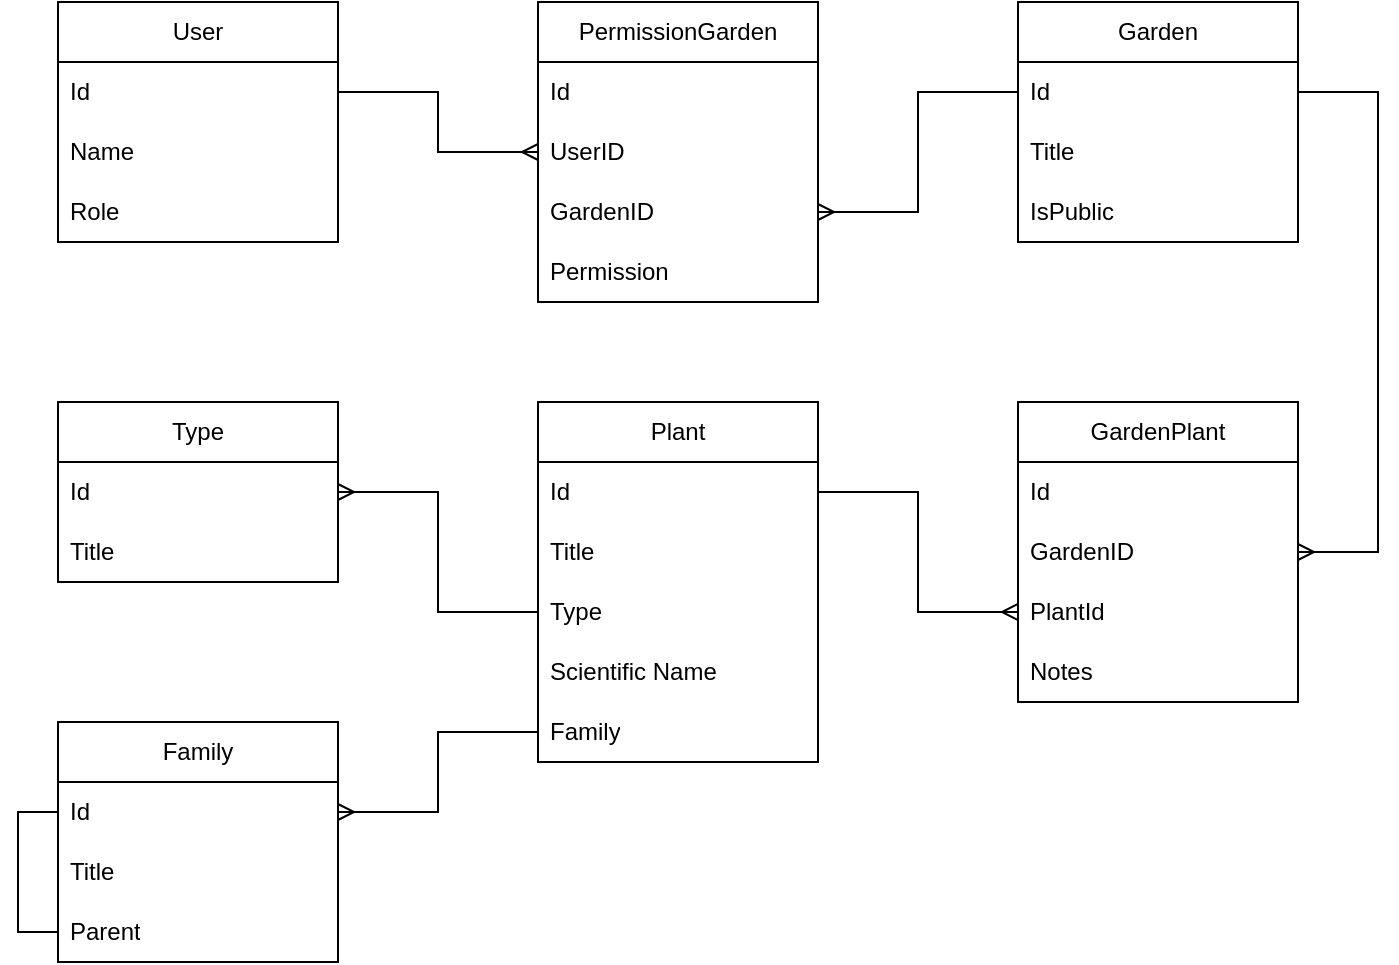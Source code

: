 <mxfile version="21.3.3" type="github">
  <diagram name="Page-1" id="vSVbbN4WZc9HBCSsLqm2">
    <mxGraphModel dx="1793" dy="909" grid="1" gridSize="10" guides="1" tooltips="1" connect="1" arrows="1" fold="1" page="0" pageScale="1" pageWidth="1169" pageHeight="827" background="none" math="0" shadow="0">
      <root>
        <mxCell id="0" />
        <mxCell id="1" parent="0" />
        <mxCell id="XW5G2sEWw_SWdA0xkO9e-39" value="User" style="swimlane;fontStyle=0;childLayout=stackLayout;horizontal=1;startSize=30;horizontalStack=0;resizeParent=1;resizeParentMax=0;resizeLast=0;collapsible=1;marginBottom=0;whiteSpace=wrap;html=1;" parent="1" vertex="1">
          <mxGeometry x="-240" y="240" width="140" height="120" as="geometry" />
        </mxCell>
        <mxCell id="XW5G2sEWw_SWdA0xkO9e-40" value="Id" style="text;strokeColor=none;fillColor=none;align=left;verticalAlign=middle;spacingLeft=4;spacingRight=4;overflow=hidden;points=[[0,0.5],[1,0.5]];portConstraint=eastwest;rotatable=0;whiteSpace=wrap;html=1;" parent="XW5G2sEWw_SWdA0xkO9e-39" vertex="1">
          <mxGeometry y="30" width="140" height="30" as="geometry" />
        </mxCell>
        <mxCell id="XW5G2sEWw_SWdA0xkO9e-41" value="Name" style="text;strokeColor=none;fillColor=none;align=left;verticalAlign=middle;spacingLeft=4;spacingRight=4;overflow=hidden;points=[[0,0.5],[1,0.5]];portConstraint=eastwest;rotatable=0;whiteSpace=wrap;html=1;" parent="XW5G2sEWw_SWdA0xkO9e-39" vertex="1">
          <mxGeometry y="60" width="140" height="30" as="geometry" />
        </mxCell>
        <mxCell id="XW5G2sEWw_SWdA0xkO9e-62" value="Role" style="text;strokeColor=none;fillColor=none;align=left;verticalAlign=middle;spacingLeft=4;spacingRight=4;overflow=hidden;points=[[0,0.5],[1,0.5]];portConstraint=eastwest;rotatable=0;whiteSpace=wrap;html=1;" parent="XW5G2sEWw_SWdA0xkO9e-39" vertex="1">
          <mxGeometry y="90" width="140" height="30" as="geometry" />
        </mxCell>
        <mxCell id="XW5G2sEWw_SWdA0xkO9e-43" value="Garden" style="swimlane;fontStyle=0;childLayout=stackLayout;horizontal=1;startSize=30;horizontalStack=0;resizeParent=1;resizeParentMax=0;resizeLast=0;collapsible=1;marginBottom=0;whiteSpace=wrap;html=1;" parent="1" vertex="1">
          <mxGeometry x="240" y="240" width="140" height="120" as="geometry" />
        </mxCell>
        <mxCell id="XW5G2sEWw_SWdA0xkO9e-44" value="Id" style="text;strokeColor=none;fillColor=none;align=left;verticalAlign=middle;spacingLeft=4;spacingRight=4;overflow=hidden;points=[[0,0.5],[1,0.5]];portConstraint=eastwest;rotatable=0;whiteSpace=wrap;html=1;" parent="XW5G2sEWw_SWdA0xkO9e-43" vertex="1">
          <mxGeometry y="30" width="140" height="30" as="geometry" />
        </mxCell>
        <mxCell id="XW5G2sEWw_SWdA0xkO9e-45" value="Title" style="text;strokeColor=none;fillColor=none;align=left;verticalAlign=middle;spacingLeft=4;spacingRight=4;overflow=hidden;points=[[0,0.5],[1,0.5]];portConstraint=eastwest;rotatable=0;whiteSpace=wrap;html=1;" parent="XW5G2sEWw_SWdA0xkO9e-43" vertex="1">
          <mxGeometry y="60" width="140" height="30" as="geometry" />
        </mxCell>
        <mxCell id="XW5G2sEWw_SWdA0xkO9e-1412" value="IsPublic" style="text;strokeColor=none;fillColor=none;align=left;verticalAlign=middle;spacingLeft=4;spacingRight=4;overflow=hidden;points=[[0,0.5],[1,0.5]];portConstraint=eastwest;rotatable=0;whiteSpace=wrap;html=1;" parent="XW5G2sEWw_SWdA0xkO9e-43" vertex="1">
          <mxGeometry y="90" width="140" height="30" as="geometry" />
        </mxCell>
        <mxCell id="XW5G2sEWw_SWdA0xkO9e-50" value="Plant" style="swimlane;fontStyle=0;childLayout=stackLayout;horizontal=1;startSize=30;horizontalStack=0;resizeParent=1;resizeParentMax=0;resizeLast=0;collapsible=1;marginBottom=0;whiteSpace=wrap;html=1;" parent="1" vertex="1">
          <mxGeometry y="440" width="140" height="180" as="geometry" />
        </mxCell>
        <mxCell id="XW5G2sEWw_SWdA0xkO9e-51" value="Id" style="text;strokeColor=none;fillColor=none;align=left;verticalAlign=middle;spacingLeft=4;spacingRight=4;overflow=hidden;points=[[0,0.5],[1,0.5]];portConstraint=eastwest;rotatable=0;whiteSpace=wrap;html=1;" parent="XW5G2sEWw_SWdA0xkO9e-50" vertex="1">
          <mxGeometry y="30" width="140" height="30" as="geometry" />
        </mxCell>
        <mxCell id="XW5G2sEWw_SWdA0xkO9e-52" value="Title" style="text;strokeColor=none;fillColor=none;align=left;verticalAlign=middle;spacingLeft=4;spacingRight=4;overflow=hidden;points=[[0,0.5],[1,0.5]];portConstraint=eastwest;rotatable=0;whiteSpace=wrap;html=1;" parent="XW5G2sEWw_SWdA0xkO9e-50" vertex="1">
          <mxGeometry y="60" width="140" height="30" as="geometry" />
        </mxCell>
        <mxCell id="XW5G2sEWw_SWdA0xkO9e-53" value="Type" style="text;strokeColor=none;fillColor=none;align=left;verticalAlign=middle;spacingLeft=4;spacingRight=4;overflow=hidden;points=[[0,0.5],[1,0.5]];portConstraint=eastwest;rotatable=0;whiteSpace=wrap;html=1;" parent="XW5G2sEWw_SWdA0xkO9e-50" vertex="1">
          <mxGeometry y="90" width="140" height="30" as="geometry" />
        </mxCell>
        <mxCell id="XW5G2sEWw_SWdA0xkO9e-1403" value="Scientific Name" style="text;strokeColor=none;fillColor=none;align=left;verticalAlign=middle;spacingLeft=4;spacingRight=4;overflow=hidden;points=[[0,0.5],[1,0.5]];portConstraint=eastwest;rotatable=0;whiteSpace=wrap;html=1;" parent="XW5G2sEWw_SWdA0xkO9e-50" vertex="1">
          <mxGeometry y="120" width="140" height="30" as="geometry" />
        </mxCell>
        <mxCell id="XW5G2sEWw_SWdA0xkO9e-1420" value="Family" style="text;strokeColor=none;fillColor=none;align=left;verticalAlign=middle;spacingLeft=4;spacingRight=4;overflow=hidden;points=[[0,0.5],[1,0.5]];portConstraint=eastwest;rotatable=0;whiteSpace=wrap;html=1;" parent="XW5G2sEWw_SWdA0xkO9e-50" vertex="1">
          <mxGeometry y="150" width="140" height="30" as="geometry" />
        </mxCell>
        <mxCell id="XW5G2sEWw_SWdA0xkO9e-57" value="Type" style="swimlane;fontStyle=0;childLayout=stackLayout;horizontal=1;startSize=30;horizontalStack=0;resizeParent=1;resizeParentMax=0;resizeLast=0;collapsible=1;marginBottom=0;whiteSpace=wrap;html=1;" parent="1" vertex="1">
          <mxGeometry x="-240" y="440" width="140" height="90" as="geometry" />
        </mxCell>
        <mxCell id="XW5G2sEWw_SWdA0xkO9e-58" value="Id" style="text;strokeColor=none;fillColor=none;align=left;verticalAlign=middle;spacingLeft=4;spacingRight=4;overflow=hidden;points=[[0,0.5],[1,0.5]];portConstraint=eastwest;rotatable=0;whiteSpace=wrap;html=1;" parent="XW5G2sEWw_SWdA0xkO9e-57" vertex="1">
          <mxGeometry y="30" width="140" height="30" as="geometry" />
        </mxCell>
        <mxCell id="XW5G2sEWw_SWdA0xkO9e-59" value="Title" style="text;strokeColor=none;fillColor=none;align=left;verticalAlign=middle;spacingLeft=4;spacingRight=4;overflow=hidden;points=[[0,0.5],[1,0.5]];portConstraint=eastwest;rotatable=0;whiteSpace=wrap;html=1;" parent="XW5G2sEWw_SWdA0xkO9e-57" vertex="1">
          <mxGeometry y="60" width="140" height="30" as="geometry" />
        </mxCell>
        <mxCell id="XW5G2sEWw_SWdA0xkO9e-63" value="PermissionGarden" style="swimlane;fontStyle=0;childLayout=stackLayout;horizontal=1;startSize=30;horizontalStack=0;resizeParent=1;resizeParentMax=0;resizeLast=0;collapsible=1;marginBottom=0;whiteSpace=wrap;html=1;" parent="1" vertex="1">
          <mxGeometry y="240" width="140" height="150" as="geometry" />
        </mxCell>
        <mxCell id="XW5G2sEWw_SWdA0xkO9e-64" value="Id" style="text;strokeColor=none;fillColor=none;align=left;verticalAlign=middle;spacingLeft=4;spacingRight=4;overflow=hidden;points=[[0,0.5],[1,0.5]];portConstraint=eastwest;rotatable=0;whiteSpace=wrap;html=1;" parent="XW5G2sEWw_SWdA0xkO9e-63" vertex="1">
          <mxGeometry y="30" width="140" height="30" as="geometry" />
        </mxCell>
        <mxCell id="XW5G2sEWw_SWdA0xkO9e-65" value="UserID" style="text;strokeColor=none;fillColor=none;align=left;verticalAlign=middle;spacingLeft=4;spacingRight=4;overflow=hidden;points=[[0,0.5],[1,0.5]];portConstraint=eastwest;rotatable=0;whiteSpace=wrap;html=1;" parent="XW5G2sEWw_SWdA0xkO9e-63" vertex="1">
          <mxGeometry y="60" width="140" height="30" as="geometry" />
        </mxCell>
        <mxCell id="XW5G2sEWw_SWdA0xkO9e-66" value="GardenID" style="text;strokeColor=none;fillColor=none;align=left;verticalAlign=middle;spacingLeft=4;spacingRight=4;overflow=hidden;points=[[0,0.5],[1,0.5]];portConstraint=eastwest;rotatable=0;whiteSpace=wrap;html=1;" parent="XW5G2sEWw_SWdA0xkO9e-63" vertex="1">
          <mxGeometry y="90" width="140" height="30" as="geometry" />
        </mxCell>
        <mxCell id="XW5G2sEWw_SWdA0xkO9e-67" value="Permission" style="text;strokeColor=none;fillColor=none;align=left;verticalAlign=middle;spacingLeft=4;spacingRight=4;overflow=hidden;points=[[0,0.5],[1,0.5]];portConstraint=eastwest;rotatable=0;whiteSpace=wrap;html=1;" parent="XW5G2sEWw_SWdA0xkO9e-63" vertex="1">
          <mxGeometry y="120" width="140" height="30" as="geometry" />
        </mxCell>
        <mxCell id="XW5G2sEWw_SWdA0xkO9e-69" style="edgeStyle=orthogonalEdgeStyle;rounded=0;orthogonalLoop=1;jettySize=auto;html=1;startArrow=ERmany;startFill=0;endArrow=baseDash;endFill=0;" parent="1" source="XW5G2sEWw_SWdA0xkO9e-65" target="XW5G2sEWw_SWdA0xkO9e-40" edge="1">
          <mxGeometry relative="1" as="geometry" />
        </mxCell>
        <mxCell id="XW5G2sEWw_SWdA0xkO9e-70" style="edgeStyle=orthogonalEdgeStyle;rounded=0;orthogonalLoop=1;jettySize=auto;html=1;startArrow=ERmany;startFill=0;endArrow=baseDash;endFill=0;" parent="1" source="XW5G2sEWw_SWdA0xkO9e-66" target="XW5G2sEWw_SWdA0xkO9e-44" edge="1">
          <mxGeometry relative="1" as="geometry" />
        </mxCell>
        <mxCell id="XW5G2sEWw_SWdA0xkO9e-71" style="edgeStyle=orthogonalEdgeStyle;rounded=0;orthogonalLoop=1;jettySize=auto;html=1;entryX=1;entryY=0.5;entryDx=0;entryDy=0;startArrow=baseDash;startFill=0;endArrow=ERmany;endFill=0;" parent="1" source="XW5G2sEWw_SWdA0xkO9e-53" target="XW5G2sEWw_SWdA0xkO9e-58" edge="1">
          <mxGeometry relative="1" as="geometry" />
        </mxCell>
        <mxCell id="XW5G2sEWw_SWdA0xkO9e-1404" value="GardenPlant" style="swimlane;fontStyle=0;childLayout=stackLayout;horizontal=1;startSize=30;horizontalStack=0;resizeParent=1;resizeParentMax=0;resizeLast=0;collapsible=1;marginBottom=0;whiteSpace=wrap;html=1;" parent="1" vertex="1">
          <mxGeometry x="240" y="440" width="140" height="150" as="geometry" />
        </mxCell>
        <mxCell id="XW5G2sEWw_SWdA0xkO9e-1405" value="Id" style="text;strokeColor=none;fillColor=none;align=left;verticalAlign=middle;spacingLeft=4;spacingRight=4;overflow=hidden;points=[[0,0.5],[1,0.5]];portConstraint=eastwest;rotatable=0;whiteSpace=wrap;html=1;" parent="XW5G2sEWw_SWdA0xkO9e-1404" vertex="1">
          <mxGeometry y="30" width="140" height="30" as="geometry" />
        </mxCell>
        <mxCell id="XW5G2sEWw_SWdA0xkO9e-1407" value="GardenID" style="text;strokeColor=none;fillColor=none;align=left;verticalAlign=middle;spacingLeft=4;spacingRight=4;overflow=hidden;points=[[0,0.5],[1,0.5]];portConstraint=eastwest;rotatable=0;whiteSpace=wrap;html=1;" parent="XW5G2sEWw_SWdA0xkO9e-1404" vertex="1">
          <mxGeometry y="60" width="140" height="30" as="geometry" />
        </mxCell>
        <mxCell id="XW5G2sEWw_SWdA0xkO9e-1406" value="PlantId" style="text;strokeColor=none;fillColor=none;align=left;verticalAlign=middle;spacingLeft=4;spacingRight=4;overflow=hidden;points=[[0,0.5],[1,0.5]];portConstraint=eastwest;rotatable=0;whiteSpace=wrap;html=1;" parent="XW5G2sEWw_SWdA0xkO9e-1404" vertex="1">
          <mxGeometry y="90" width="140" height="30" as="geometry" />
        </mxCell>
        <mxCell id="XW5G2sEWw_SWdA0xkO9e-1408" value="Notes" style="text;strokeColor=none;fillColor=none;align=left;verticalAlign=middle;spacingLeft=4;spacingRight=4;overflow=hidden;points=[[0,0.5],[1,0.5]];portConstraint=eastwest;rotatable=0;whiteSpace=wrap;html=1;" parent="XW5G2sEWw_SWdA0xkO9e-1404" vertex="1">
          <mxGeometry y="120" width="140" height="30" as="geometry" />
        </mxCell>
        <mxCell id="XW5G2sEWw_SWdA0xkO9e-1410" style="edgeStyle=orthogonalEdgeStyle;rounded=0;orthogonalLoop=1;jettySize=auto;html=1;endArrow=baseDash;endFill=0;startArrow=ERmany;startFill=0;" parent="1" source="XW5G2sEWw_SWdA0xkO9e-1407" target="XW5G2sEWw_SWdA0xkO9e-44" edge="1">
          <mxGeometry relative="1" as="geometry">
            <Array as="points">
              <mxPoint x="420" y="515" />
              <mxPoint x="420" y="285" />
            </Array>
          </mxGeometry>
        </mxCell>
        <mxCell id="XW5G2sEWw_SWdA0xkO9e-1411" style="edgeStyle=orthogonalEdgeStyle;rounded=0;orthogonalLoop=1;jettySize=auto;html=1;endArrow=baseDash;endFill=0;startArrow=ERmany;startFill=0;" parent="1" source="XW5G2sEWw_SWdA0xkO9e-1406" target="XW5G2sEWw_SWdA0xkO9e-51" edge="1">
          <mxGeometry relative="1" as="geometry" />
        </mxCell>
        <mxCell id="XW5G2sEWw_SWdA0xkO9e-1413" value="Family" style="swimlane;fontStyle=0;childLayout=stackLayout;horizontal=1;startSize=30;horizontalStack=0;resizeParent=1;resizeParentMax=0;resizeLast=0;collapsible=1;marginBottom=0;whiteSpace=wrap;html=1;" parent="1" vertex="1">
          <mxGeometry x="-240" y="600" width="140" height="120" as="geometry" />
        </mxCell>
        <mxCell id="XW5G2sEWw_SWdA0xkO9e-1414" value="Id" style="text;strokeColor=none;fillColor=none;align=left;verticalAlign=middle;spacingLeft=4;spacingRight=4;overflow=hidden;points=[[0,0.5],[1,0.5]];portConstraint=eastwest;rotatable=0;whiteSpace=wrap;html=1;" parent="XW5G2sEWw_SWdA0xkO9e-1413" vertex="1">
          <mxGeometry y="30" width="140" height="30" as="geometry" />
        </mxCell>
        <mxCell id="XW5G2sEWw_SWdA0xkO9e-1415" value="Title" style="text;strokeColor=none;fillColor=none;align=left;verticalAlign=middle;spacingLeft=4;spacingRight=4;overflow=hidden;points=[[0,0.5],[1,0.5]];portConstraint=eastwest;rotatable=0;whiteSpace=wrap;html=1;" parent="XW5G2sEWw_SWdA0xkO9e-1413" vertex="1">
          <mxGeometry y="60" width="140" height="30" as="geometry" />
        </mxCell>
        <mxCell id="XW5G2sEWw_SWdA0xkO9e-1417" style="edgeStyle=orthogonalEdgeStyle;rounded=0;orthogonalLoop=1;jettySize=auto;html=1;entryX=0;entryY=0.5;entryDx=0;entryDy=0;startArrow=baseDash;startFill=0;endArrow=baseDash;endFill=0;" parent="XW5G2sEWw_SWdA0xkO9e-1413" source="XW5G2sEWw_SWdA0xkO9e-1416" target="XW5G2sEWw_SWdA0xkO9e-1414" edge="1">
          <mxGeometry relative="1" as="geometry" />
        </mxCell>
        <mxCell id="XW5G2sEWw_SWdA0xkO9e-1416" value="Parent" style="text;strokeColor=none;fillColor=none;align=left;verticalAlign=middle;spacingLeft=4;spacingRight=4;overflow=hidden;points=[[0,0.5],[1,0.5]];portConstraint=eastwest;rotatable=0;whiteSpace=wrap;html=1;" parent="XW5G2sEWw_SWdA0xkO9e-1413" vertex="1">
          <mxGeometry y="90" width="140" height="30" as="geometry" />
        </mxCell>
        <mxCell id="XW5G2sEWw_SWdA0xkO9e-1421" style="edgeStyle=orthogonalEdgeStyle;rounded=0;orthogonalLoop=1;jettySize=auto;html=1;startArrow=baseDash;startFill=0;endArrow=ERmany;endFill=0;" parent="1" source="XW5G2sEWw_SWdA0xkO9e-1420" target="XW5G2sEWw_SWdA0xkO9e-1414" edge="1">
          <mxGeometry relative="1" as="geometry" />
        </mxCell>
      </root>
    </mxGraphModel>
  </diagram>
</mxfile>

